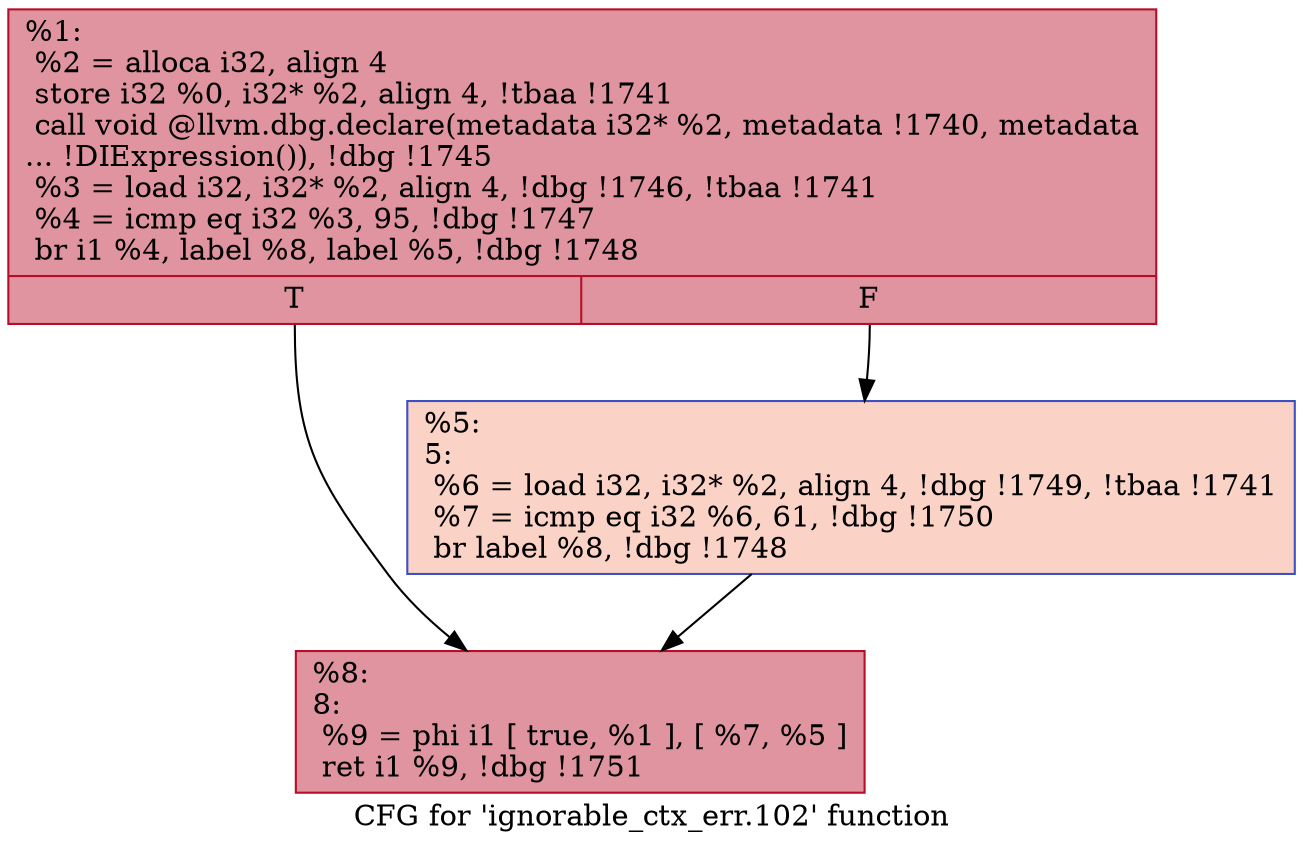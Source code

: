 digraph "CFG for 'ignorable_ctx_err.102' function" {
	label="CFG for 'ignorable_ctx_err.102' function";

	Node0x1727980 [shape=record,color="#b70d28ff", style=filled, fillcolor="#b70d2870",label="{%1:\l  %2 = alloca i32, align 4\l  store i32 %0, i32* %2, align 4, !tbaa !1741\l  call void @llvm.dbg.declare(metadata i32* %2, metadata !1740, metadata\l... !DIExpression()), !dbg !1745\l  %3 = load i32, i32* %2, align 4, !dbg !1746, !tbaa !1741\l  %4 = icmp eq i32 %3, 95, !dbg !1747\l  br i1 %4, label %8, label %5, !dbg !1748\l|{<s0>T|<s1>F}}"];
	Node0x1727980:s0 -> Node0x17287b0;
	Node0x1727980:s1 -> Node0x1728760;
	Node0x1728760 [shape=record,color="#3d50c3ff", style=filled, fillcolor="#f59c7d70",label="{%5:\l5:                                                \l  %6 = load i32, i32* %2, align 4, !dbg !1749, !tbaa !1741\l  %7 = icmp eq i32 %6, 61, !dbg !1750\l  br label %8, !dbg !1748\l}"];
	Node0x1728760 -> Node0x17287b0;
	Node0x17287b0 [shape=record,color="#b70d28ff", style=filled, fillcolor="#b70d2870",label="{%8:\l8:                                                \l  %9 = phi i1 [ true, %1 ], [ %7, %5 ]\l  ret i1 %9, !dbg !1751\l}"];
}
